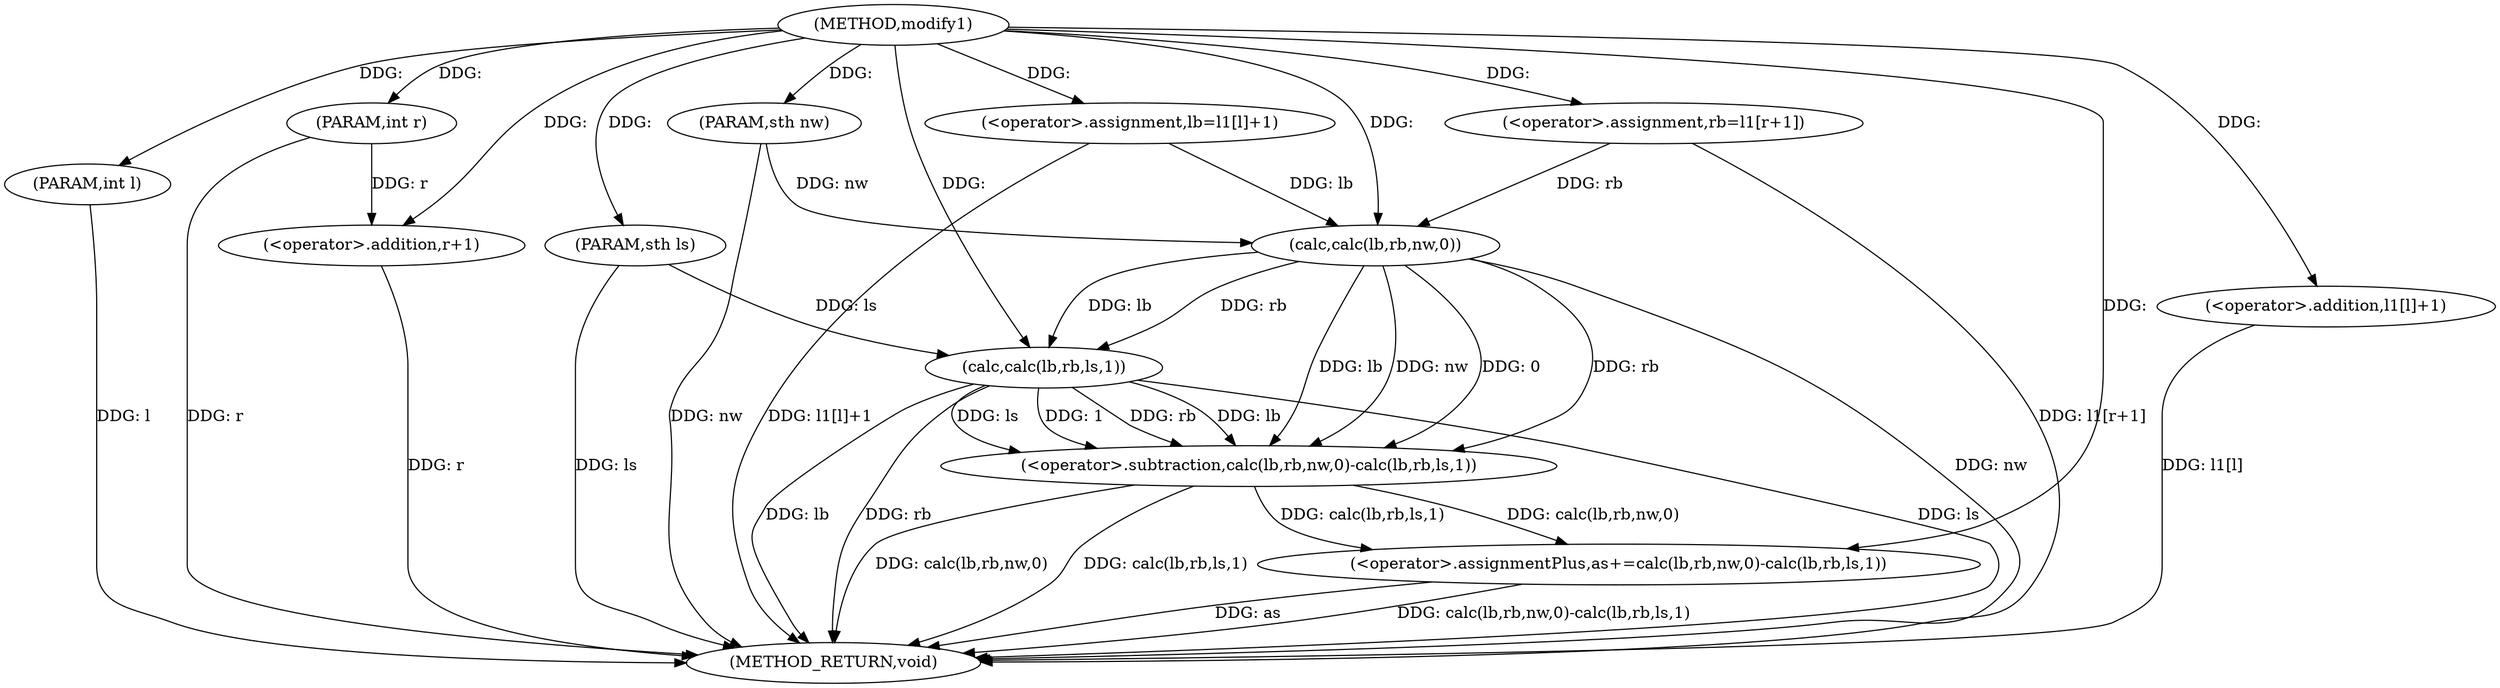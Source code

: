 digraph "modify1" {  
"1000586" [label = "(METHOD,modify1)" ]
"1000621" [label = "(METHOD_RETURN,void)" ]
"1000587" [label = "(PARAM,int l)" ]
"1000588" [label = "(PARAM,int r)" ]
"1000589" [label = "(PARAM,sth ls)" ]
"1000590" [label = "(PARAM,sth nw)" ]
"1000593" [label = "(<operator>.assignment,lb=l1[l]+1)" ]
"1000601" [label = "(<operator>.assignment,rb=l1[r+1])" ]
"1000608" [label = "(<operator>.assignmentPlus,as+=calc(lb,rb,nw,0)-calc(lb,rb,ls,1))" ]
"1000595" [label = "(<operator>.addition,l1[l]+1)" ]
"1000610" [label = "(<operator>.subtraction,calc(lb,rb,nw,0)-calc(lb,rb,ls,1))" ]
"1000605" [label = "(<operator>.addition,r+1)" ]
"1000611" [label = "(calc,calc(lb,rb,nw,0))" ]
"1000616" [label = "(calc,calc(lb,rb,ls,1))" ]
  "1000587" -> "1000621"  [ label = "DDG: l"] 
  "1000588" -> "1000621"  [ label = "DDG: r"] 
  "1000589" -> "1000621"  [ label = "DDG: ls"] 
  "1000590" -> "1000621"  [ label = "DDG: nw"] 
  "1000595" -> "1000621"  [ label = "DDG: l1[l]"] 
  "1000593" -> "1000621"  [ label = "DDG: l1[l]+1"] 
  "1000605" -> "1000621"  [ label = "DDG: r"] 
  "1000601" -> "1000621"  [ label = "DDG: l1[r+1]"] 
  "1000611" -> "1000621"  [ label = "DDG: nw"] 
  "1000610" -> "1000621"  [ label = "DDG: calc(lb,rb,nw,0)"] 
  "1000616" -> "1000621"  [ label = "DDG: lb"] 
  "1000616" -> "1000621"  [ label = "DDG: rb"] 
  "1000616" -> "1000621"  [ label = "DDG: ls"] 
  "1000610" -> "1000621"  [ label = "DDG: calc(lb,rb,ls,1)"] 
  "1000608" -> "1000621"  [ label = "DDG: calc(lb,rb,nw,0)-calc(lb,rb,ls,1)"] 
  "1000608" -> "1000621"  [ label = "DDG: as"] 
  "1000586" -> "1000587"  [ label = "DDG: "] 
  "1000586" -> "1000588"  [ label = "DDG: "] 
  "1000586" -> "1000589"  [ label = "DDG: "] 
  "1000586" -> "1000590"  [ label = "DDG: "] 
  "1000586" -> "1000593"  [ label = "DDG: "] 
  "1000610" -> "1000608"  [ label = "DDG: calc(lb,rb,nw,0)"] 
  "1000610" -> "1000608"  [ label = "DDG: calc(lb,rb,ls,1)"] 
  "1000586" -> "1000601"  [ label = "DDG: "] 
  "1000586" -> "1000608"  [ label = "DDG: "] 
  "1000586" -> "1000595"  [ label = "DDG: "] 
  "1000611" -> "1000610"  [ label = "DDG: lb"] 
  "1000611" -> "1000610"  [ label = "DDG: rb"] 
  "1000611" -> "1000610"  [ label = "DDG: nw"] 
  "1000611" -> "1000610"  [ label = "DDG: 0"] 
  "1000616" -> "1000610"  [ label = "DDG: ls"] 
  "1000616" -> "1000610"  [ label = "DDG: 1"] 
  "1000616" -> "1000610"  [ label = "DDG: rb"] 
  "1000616" -> "1000610"  [ label = "DDG: lb"] 
  "1000588" -> "1000605"  [ label = "DDG: r"] 
  "1000586" -> "1000605"  [ label = "DDG: "] 
  "1000593" -> "1000611"  [ label = "DDG: lb"] 
  "1000586" -> "1000611"  [ label = "DDG: "] 
  "1000601" -> "1000611"  [ label = "DDG: rb"] 
  "1000590" -> "1000611"  [ label = "DDG: nw"] 
  "1000611" -> "1000616"  [ label = "DDG: lb"] 
  "1000586" -> "1000616"  [ label = "DDG: "] 
  "1000589" -> "1000616"  [ label = "DDG: ls"] 
  "1000611" -> "1000616"  [ label = "DDG: rb"] 
}
